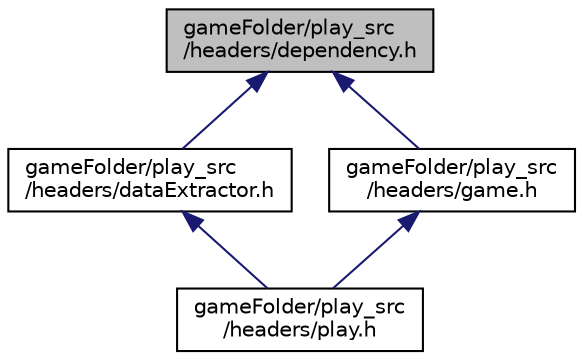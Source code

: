 digraph "gameFolder/play_src/headers/dependency.h"
{
 // LATEX_PDF_SIZE
  edge [fontname="Helvetica",fontsize="10",labelfontname="Helvetica",labelfontsize="10"];
  node [fontname="Helvetica",fontsize="10",shape=record];
  Node1 [label="gameFolder/play_src\l/headers/dependency.h",height=0.2,width=0.4,color="black", fillcolor="grey75", style="filled", fontcolor="black",tooltip="headers file giving the definition"];
  Node1 -> Node2 [dir="back",color="midnightblue",fontsize="10",style="solid",fontname="Helvetica"];
  Node2 [label="gameFolder/play_src\l/headers/dataExtractor.h",height=0.2,width=0.4,color="black", fillcolor="white", style="filled",URL="$play__src_2headers_2dataExtractor_8h.html",tooltip="dataExtractor of the maze game, will do everyting related to file gesture etc"];
  Node2 -> Node3 [dir="back",color="midnightblue",fontsize="10",style="solid",fontname="Helvetica"];
  Node3 [label="gameFolder/play_src\l/headers/play.h",height=0.2,width=0.4,color="black", fillcolor="white", style="filled",URL="$play_8h.html",tooltip="the main file of the play exec"];
  Node1 -> Node4 [dir="back",color="midnightblue",fontsize="10",style="solid",fontname="Helvetica"];
  Node4 [label="gameFolder/play_src\l/headers/game.h",height=0.2,width=0.4,color="black", fillcolor="white", style="filled",URL="$game_8h.html",tooltip="game action on each turn"];
  Node4 -> Node3 [dir="back",color="midnightblue",fontsize="10",style="solid",fontname="Helvetica"];
}
